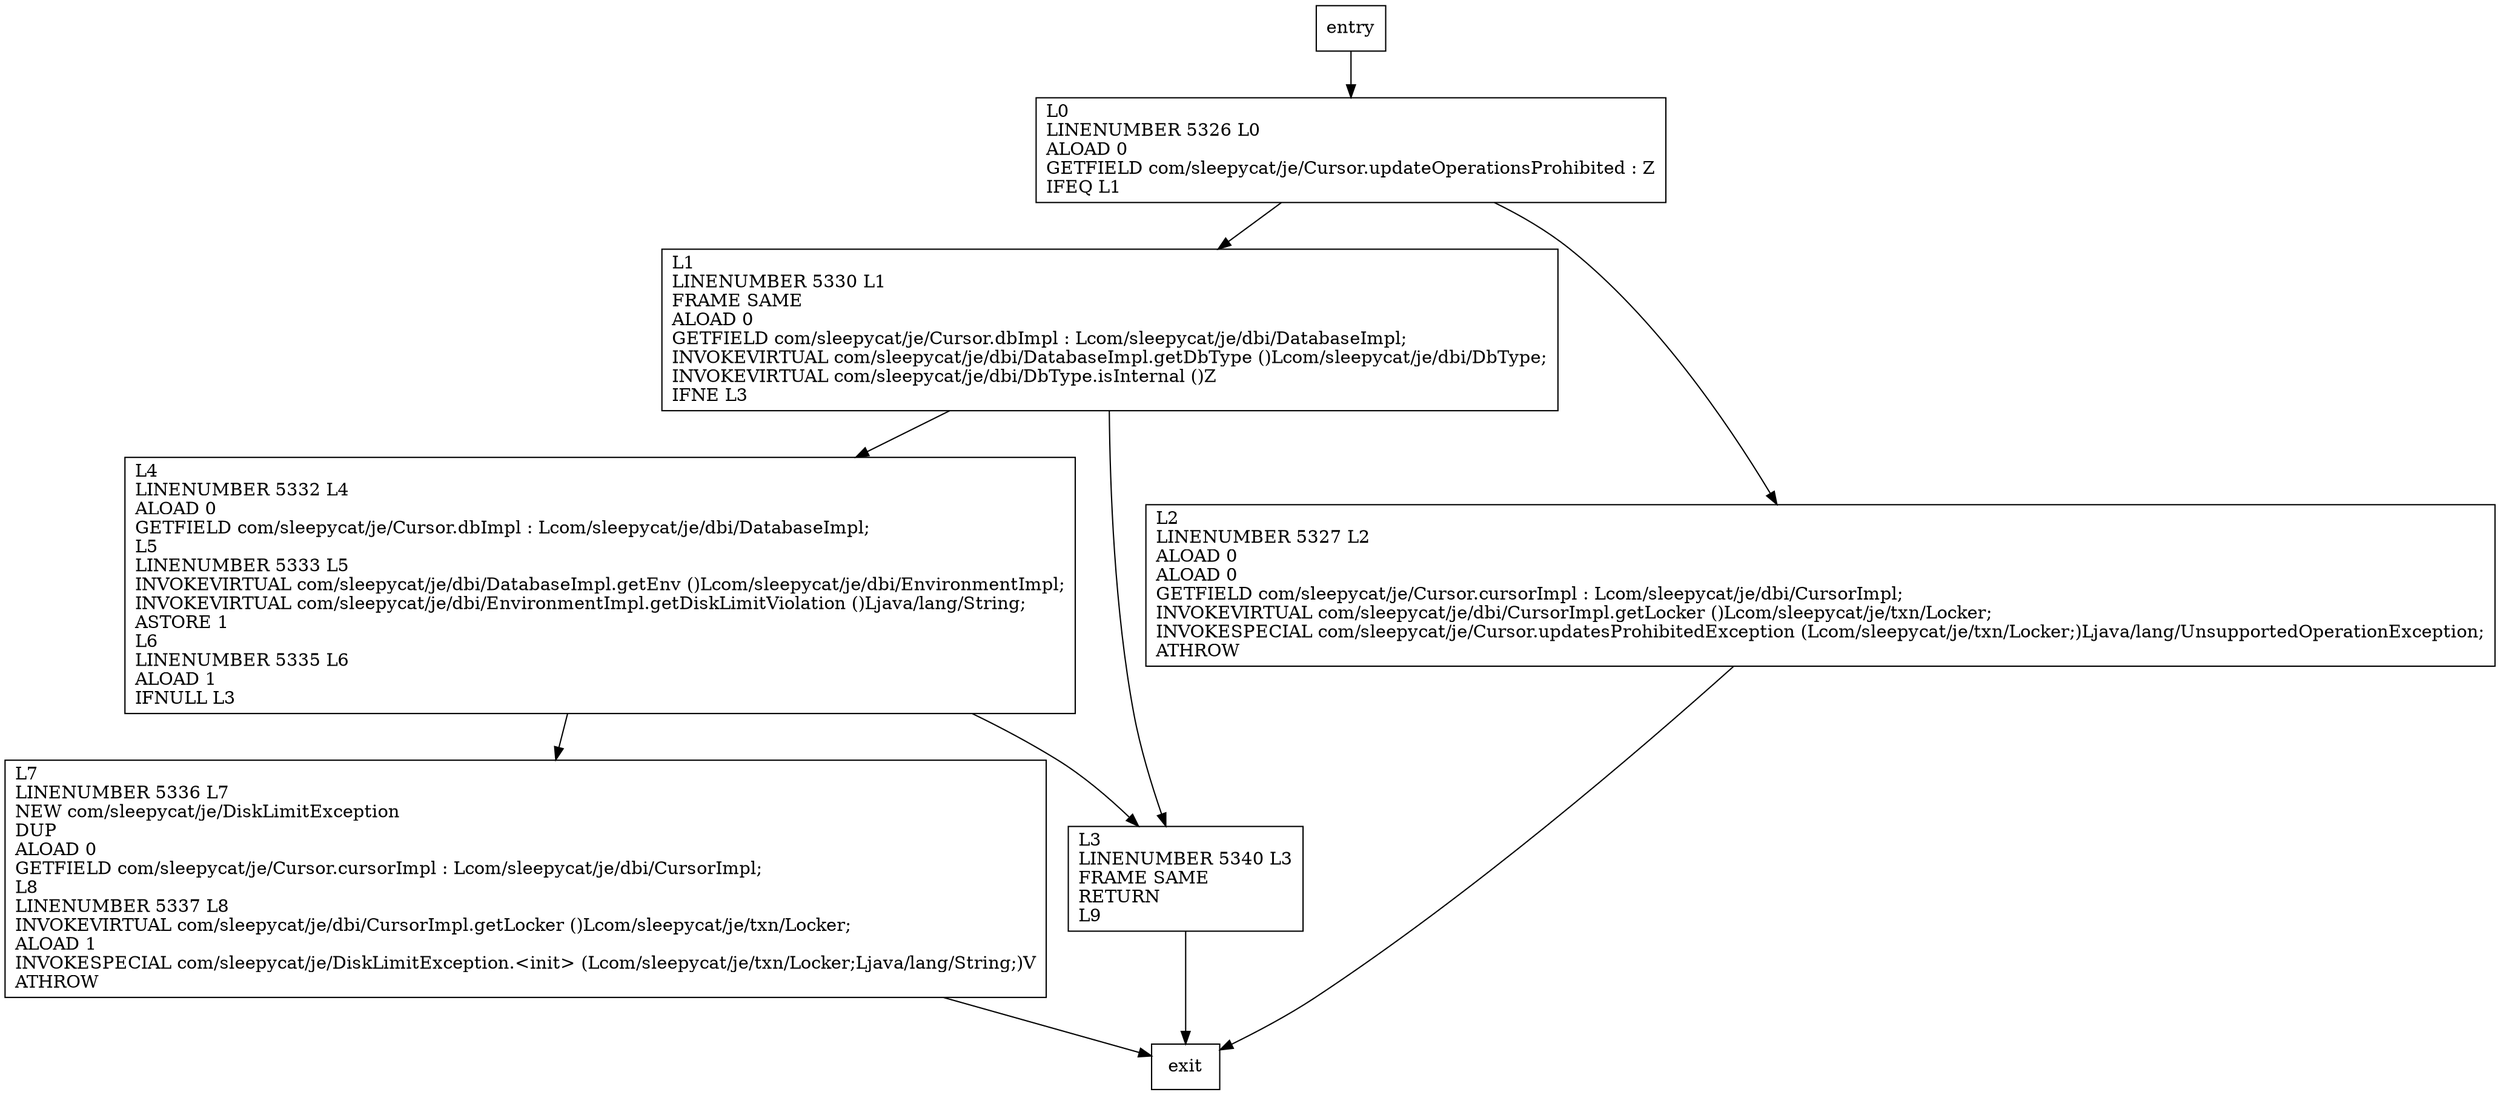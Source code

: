 digraph checkUpdatesAllowed {
node [shape=record];
2081573688 [label="L0\lLINENUMBER 5326 L0\lALOAD 0\lGETFIELD com/sleepycat/je/Cursor.updateOperationsProhibited : Z\lIFEQ L1\l"];
1753285357 [label="L1\lLINENUMBER 5330 L1\lFRAME SAME\lALOAD 0\lGETFIELD com/sleepycat/je/Cursor.dbImpl : Lcom/sleepycat/je/dbi/DatabaseImpl;\lINVOKEVIRTUAL com/sleepycat/je/dbi/DatabaseImpl.getDbType ()Lcom/sleepycat/je/dbi/DbType;\lINVOKEVIRTUAL com/sleepycat/je/dbi/DbType.isInternal ()Z\lIFNE L3\l"];
1224309075 [label="L2\lLINENUMBER 5327 L2\lALOAD 0\lALOAD 0\lGETFIELD com/sleepycat/je/Cursor.cursorImpl : Lcom/sleepycat/je/dbi/CursorImpl;\lINVOKEVIRTUAL com/sleepycat/je/dbi/CursorImpl.getLocker ()Lcom/sleepycat/je/txn/Locker;\lINVOKESPECIAL com/sleepycat/je/Cursor.updatesProhibitedException (Lcom/sleepycat/je/txn/Locker;)Ljava/lang/UnsupportedOperationException;\lATHROW\l"];
2096973592 [label="L7\lLINENUMBER 5336 L7\lNEW com/sleepycat/je/DiskLimitException\lDUP\lALOAD 0\lGETFIELD com/sleepycat/je/Cursor.cursorImpl : Lcom/sleepycat/je/dbi/CursorImpl;\lL8\lLINENUMBER 5337 L8\lINVOKEVIRTUAL com/sleepycat/je/dbi/CursorImpl.getLocker ()Lcom/sleepycat/je/txn/Locker;\lALOAD 1\lINVOKESPECIAL com/sleepycat/je/DiskLimitException.\<init\> (Lcom/sleepycat/je/txn/Locker;Ljava/lang/String;)V\lATHROW\l"];
478914574 [label="L4\lLINENUMBER 5332 L4\lALOAD 0\lGETFIELD com/sleepycat/je/Cursor.dbImpl : Lcom/sleepycat/je/dbi/DatabaseImpl;\lL5\lLINENUMBER 5333 L5\lINVOKEVIRTUAL com/sleepycat/je/dbi/DatabaseImpl.getEnv ()Lcom/sleepycat/je/dbi/EnvironmentImpl;\lINVOKEVIRTUAL com/sleepycat/je/dbi/EnvironmentImpl.getDiskLimitViolation ()Ljava/lang/String;\lASTORE 1\lL6\lLINENUMBER 5335 L6\lALOAD 1\lIFNULL L3\l"];
1924036328 [label="L3\lLINENUMBER 5340 L3\lFRAME SAME\lRETURN\lL9\l"];
entry;
exit;
entry -> 2081573688
2081573688 -> 1753285357
2081573688 -> 1224309075
1753285357 -> 478914574
1753285357 -> 1924036328
1224309075 -> exit
2096973592 -> exit
478914574 -> 2096973592
478914574 -> 1924036328
1924036328 -> exit
}
